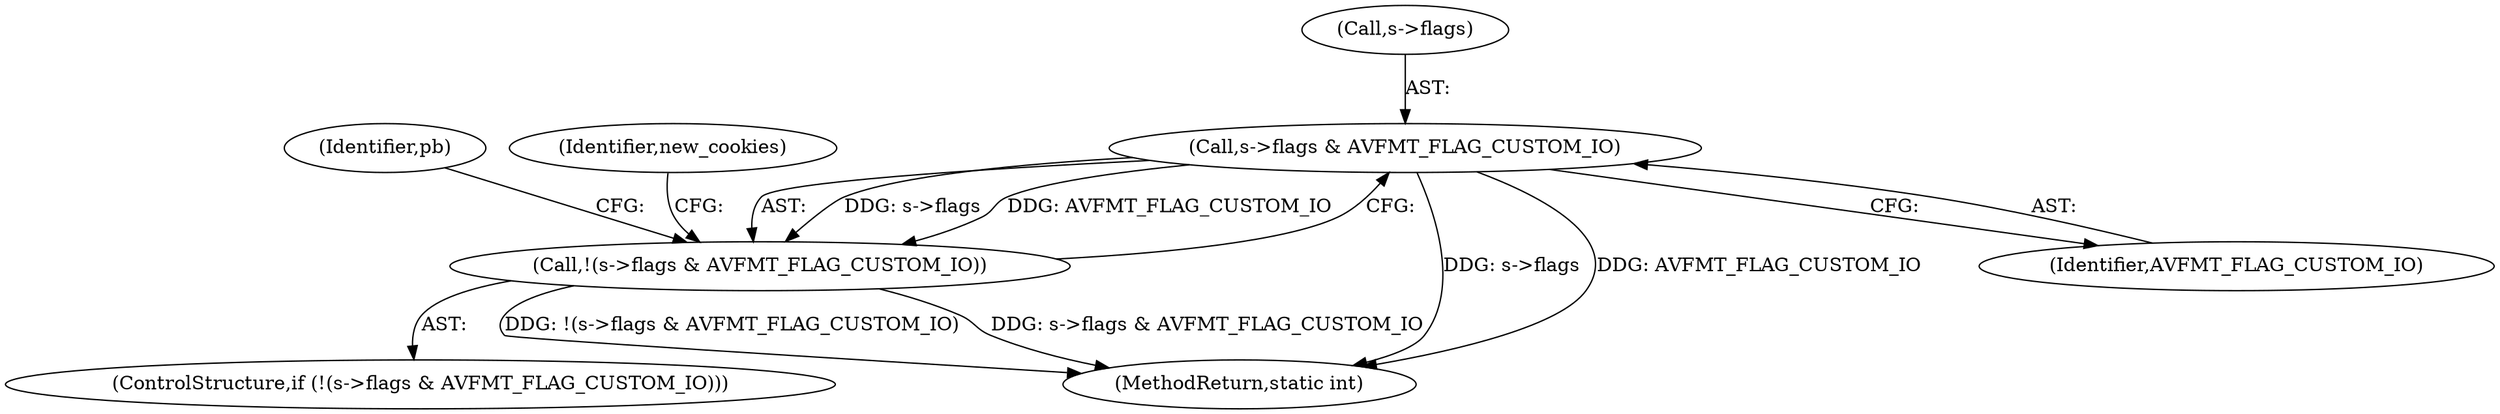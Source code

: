 digraph "0_FFmpeg_189ff4219644532bdfa7bab28dfedaee4d6d4021@pointer" {
"1000254" [label="(Call,s->flags & AVFMT_FLAG_CUSTOM_IO)"];
"1000253" [label="(Call,!(s->flags & AVFMT_FLAG_CUSTOM_IO))"];
"1000252" [label="(ControlStructure,if (!(s->flags & AVFMT_FLAG_CUSTOM_IO)))"];
"1000302" [label="(MethodReturn,static int)"];
"1000261" [label="(Identifier,pb)"];
"1000269" [label="(Identifier,new_cookies)"];
"1000253" [label="(Call,!(s->flags & AVFMT_FLAG_CUSTOM_IO))"];
"1000254" [label="(Call,s->flags & AVFMT_FLAG_CUSTOM_IO)"];
"1000258" [label="(Identifier,AVFMT_FLAG_CUSTOM_IO)"];
"1000255" [label="(Call,s->flags)"];
"1000254" -> "1000253"  [label="AST: "];
"1000254" -> "1000258"  [label="CFG: "];
"1000255" -> "1000254"  [label="AST: "];
"1000258" -> "1000254"  [label="AST: "];
"1000253" -> "1000254"  [label="CFG: "];
"1000254" -> "1000302"  [label="DDG: s->flags"];
"1000254" -> "1000302"  [label="DDG: AVFMT_FLAG_CUSTOM_IO"];
"1000254" -> "1000253"  [label="DDG: s->flags"];
"1000254" -> "1000253"  [label="DDG: AVFMT_FLAG_CUSTOM_IO"];
"1000253" -> "1000252"  [label="AST: "];
"1000261" -> "1000253"  [label="CFG: "];
"1000269" -> "1000253"  [label="CFG: "];
"1000253" -> "1000302"  [label="DDG: !(s->flags & AVFMT_FLAG_CUSTOM_IO)"];
"1000253" -> "1000302"  [label="DDG: s->flags & AVFMT_FLAG_CUSTOM_IO"];
}
